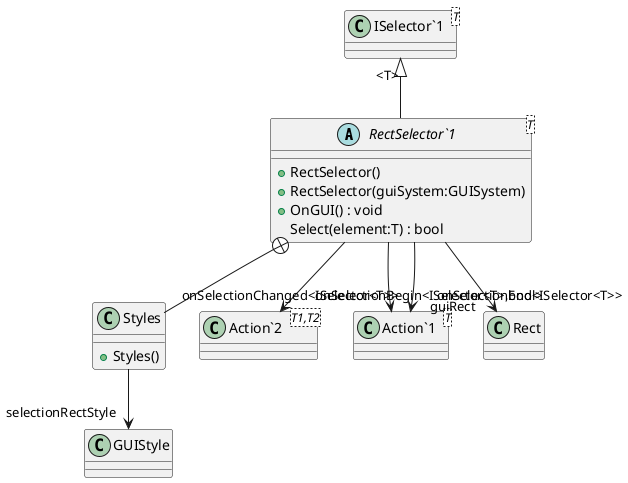 @startuml
abstract class "RectSelector`1"<T> {
    + RectSelector()
    + RectSelector(guiSystem:GUISystem)
    + OnGUI() : void
    Select(element:T) : bool
}
class "ISelector`1"<T> {
}
class Styles {
    + Styles()
}
class "Action`2"<T1,T2> {
}
class "Action`1"<T> {
}
"ISelector`1" "<T>" <|-- "RectSelector`1"
"RectSelector`1" --> "onSelectionBegin<ISelector<T>,bool>" "Action`2"
"RectSelector`1" --> "onSelectionChanged<ISelector<T>>" "Action`1"
"RectSelector`1" --> "onSelectionEnd<ISelector<T>>" "Action`1"
"RectSelector`1" --> "guiRect" Rect
"RectSelector`1" +-- Styles
Styles --> "selectionRectStyle" GUIStyle
@enduml

